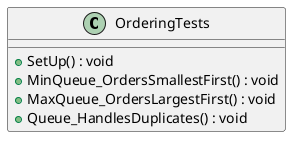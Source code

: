 @startuml
class OrderingTests {
    + SetUp() : void
    + MinQueue_OrdersSmallestFirst() : void
    + MaxQueue_OrdersLargestFirst() : void
    + Queue_HandlesDuplicates() : void
}
@enduml
